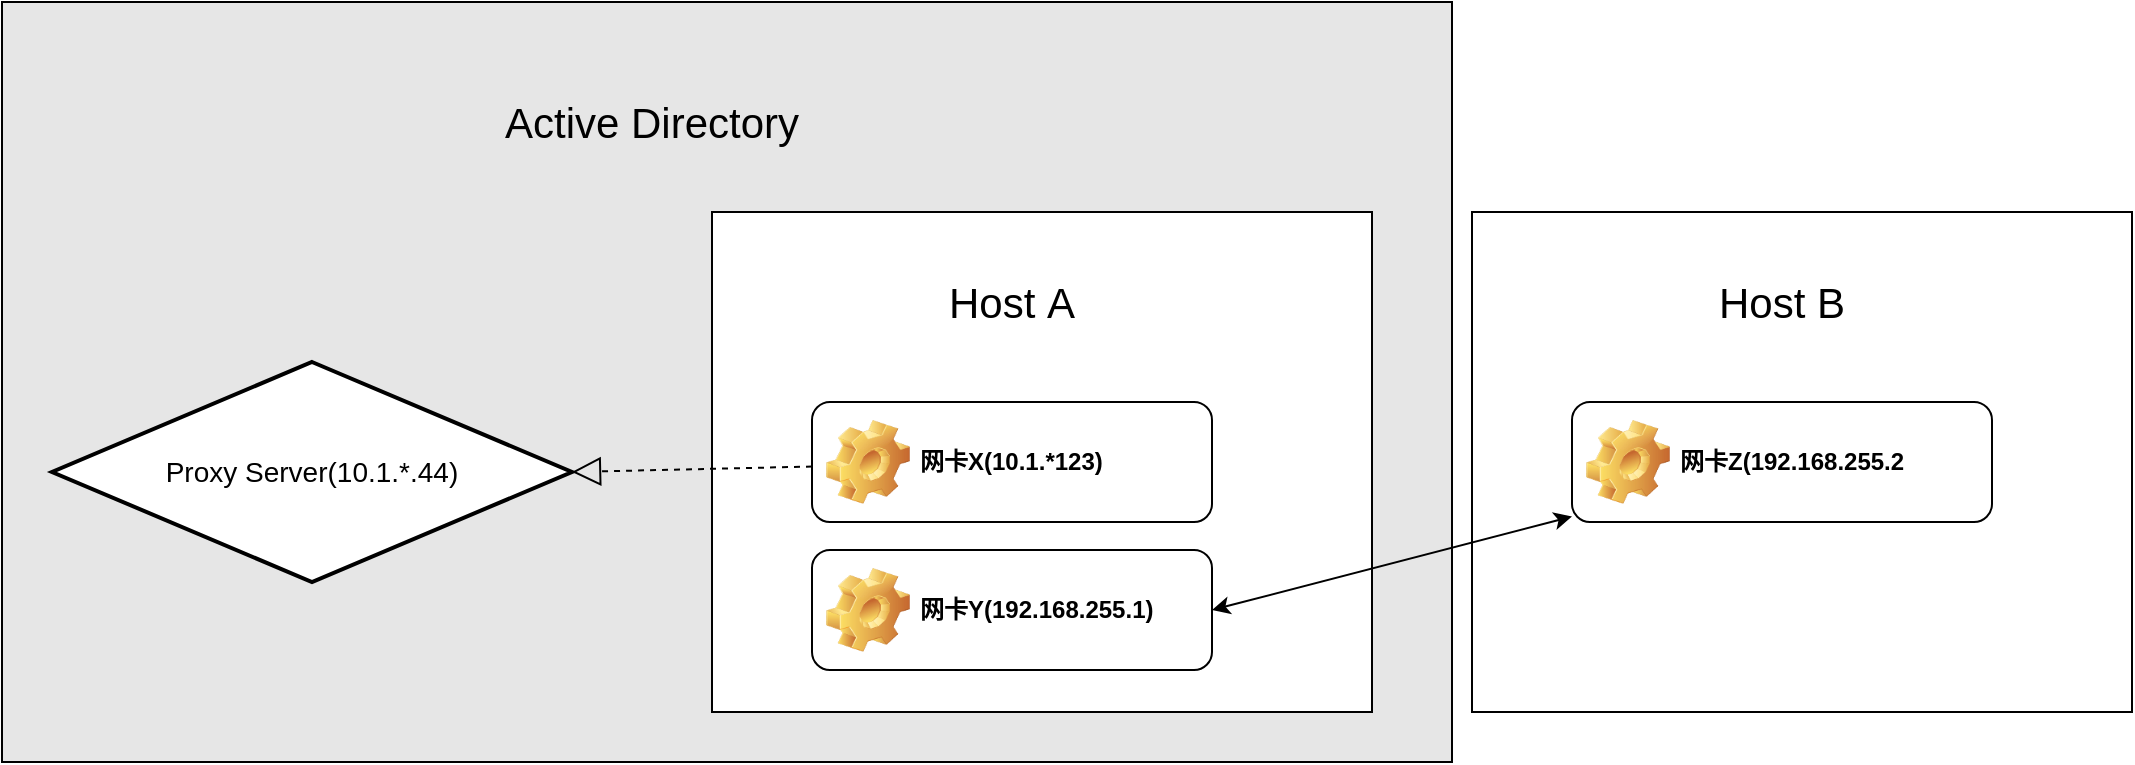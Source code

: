 <mxfile version="10.7.5" type="github"><diagram id="rq3TsojF4IwDo-_1PW8J" name="Page-1"><mxGraphModel dx="2205" dy="755" grid="1" gridSize="10" guides="1" tooltips="1" connect="1" arrows="1" fold="1" page="1" pageScale="1" pageWidth="827" pageHeight="1169" math="0" shadow="0"><root><mxCell id="0"/><mxCell id="1" parent="0"/><mxCell id="56PdxTiCXH39vy1W5SiV-58" value="" style="rounded=0;whiteSpace=wrap;html=1;fontSize=21;fillColor=#E6E6E6;" vertex="1" parent="1"><mxGeometry x="-445" y="310" width="725" height="380" as="geometry"/></mxCell><mxCell id="56PdxTiCXH39vy1W5SiV-4" value="Proxy&amp;nbsp;Server(10.1.*.44)" style="shape=rhombus;strokeWidth=2;fontSize=17;perimeter=rhombusPerimeter;whiteSpace=wrap;html=1;align=center;fontSize=14;" vertex="1" parent="1"><mxGeometry x="-420" y="490" width="260" height="110" as="geometry"/></mxCell><mxCell id="56PdxTiCXH39vy1W5SiV-40" value="" style="rounded=0;whiteSpace=wrap;html=1;" vertex="1" parent="1"><mxGeometry x="-90" y="415" width="330" height="250" as="geometry"/></mxCell><mxCell id="56PdxTiCXH39vy1W5SiV-41" value="网卡X(10.1.*123)" style="label;whiteSpace=wrap;html=1;image=img/clipart/Gear_128x128.png" vertex="1" parent="1"><mxGeometry x="-40" y="510" width="200" height="60" as="geometry"/></mxCell><mxCell id="56PdxTiCXH39vy1W5SiV-28" value="" style="endArrow=block;dashed=1;endFill=0;endSize=12;html=1;entryX=1;entryY=0.5;entryDx=0;entryDy=0;" edge="1" parent="1" source="56PdxTiCXH39vy1W5SiV-41" target="56PdxTiCXH39vy1W5SiV-4"><mxGeometry width="160" relative="1" as="geometry"><mxPoint x="190" y="339" as="sourcePoint"/><mxPoint x="250" y="240" as="targetPoint"/></mxGeometry></mxCell><mxCell id="56PdxTiCXH39vy1W5SiV-44" value="网卡Y(192.168.255.1)" style="label;whiteSpace=wrap;html=1;image=img/clipart/Gear_128x128.png" vertex="1" parent="1"><mxGeometry x="-40" y="584" width="200" height="60" as="geometry"/></mxCell><mxCell id="56PdxTiCXH39vy1W5SiV-45" value="Host&amp;nbsp;A" style="text;html=1;strokeColor=none;fillColor=none;align=center;verticalAlign=middle;whiteSpace=wrap;rounded=0;fontSize=21;" vertex="1" parent="1"><mxGeometry x="5" y="440" width="110" height="40" as="geometry"/></mxCell><mxCell id="56PdxTiCXH39vy1W5SiV-48" value="" style="rounded=0;whiteSpace=wrap;html=1;" vertex="1" parent="1"><mxGeometry x="290" y="415" width="330" height="250" as="geometry"/></mxCell><mxCell id="56PdxTiCXH39vy1W5SiV-49" value="网卡Z(192.168.255.2" style="label;whiteSpace=wrap;html=1;image=img/clipart/Gear_128x128.png" vertex="1" parent="1"><mxGeometry x="340" y="510" width="210" height="60" as="geometry"/></mxCell><mxCell id="56PdxTiCXH39vy1W5SiV-51" value="Host&amp;nbsp;B" style="text;html=1;strokeColor=none;fillColor=none;align=center;verticalAlign=middle;whiteSpace=wrap;rounded=0;fontSize=21;" vertex="1" parent="1"><mxGeometry x="390" y="440" width="110" height="40" as="geometry"/></mxCell><mxCell id="56PdxTiCXH39vy1W5SiV-53" value="" style="endArrow=classic;startArrow=classic;html=1;fontSize=21;exitX=1;exitY=0.5;exitDx=0;exitDy=0;" edge="1" parent="1" source="56PdxTiCXH39vy1W5SiV-44" target="56PdxTiCXH39vy1W5SiV-49"><mxGeometry width="50" height="50" relative="1" as="geometry"><mxPoint x="330" y="620" as="sourcePoint"/><mxPoint x="380" y="570" as="targetPoint"/></mxGeometry></mxCell><mxCell id="56PdxTiCXH39vy1W5SiV-59" value="Active Directory" style="text;html=1;strokeColor=none;fillColor=none;align=center;verticalAlign=middle;whiteSpace=wrap;rounded=0;fontSize=21;" vertex="1" parent="1"><mxGeometry x="-315" y="325" width="390" height="90" as="geometry"/></mxCell></root></mxGraphModel></diagram></mxfile>